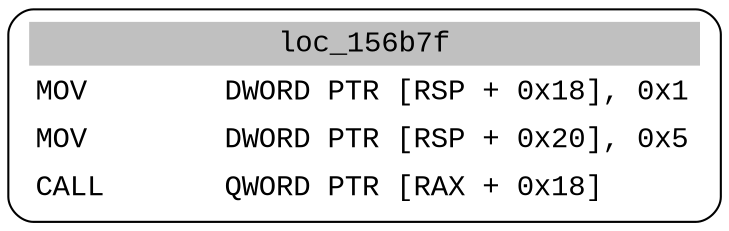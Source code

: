 digraph asm_graph {
1941 [
shape="Mrecord" fontname="Courier New"label =<<table border="0" cellborder="0" cellpadding="3"><tr><td align="center" colspan="2" bgcolor="grey">loc_156b7f</td></tr><tr><td align="left">MOV        DWORD PTR [RSP + 0x18], 0x1</td></tr><tr><td align="left">MOV        DWORD PTR [RSP + 0x20], 0x5</td></tr><tr><td align="left">CALL       QWORD PTR [RAX + 0x18]</td></tr></table>> ];
}